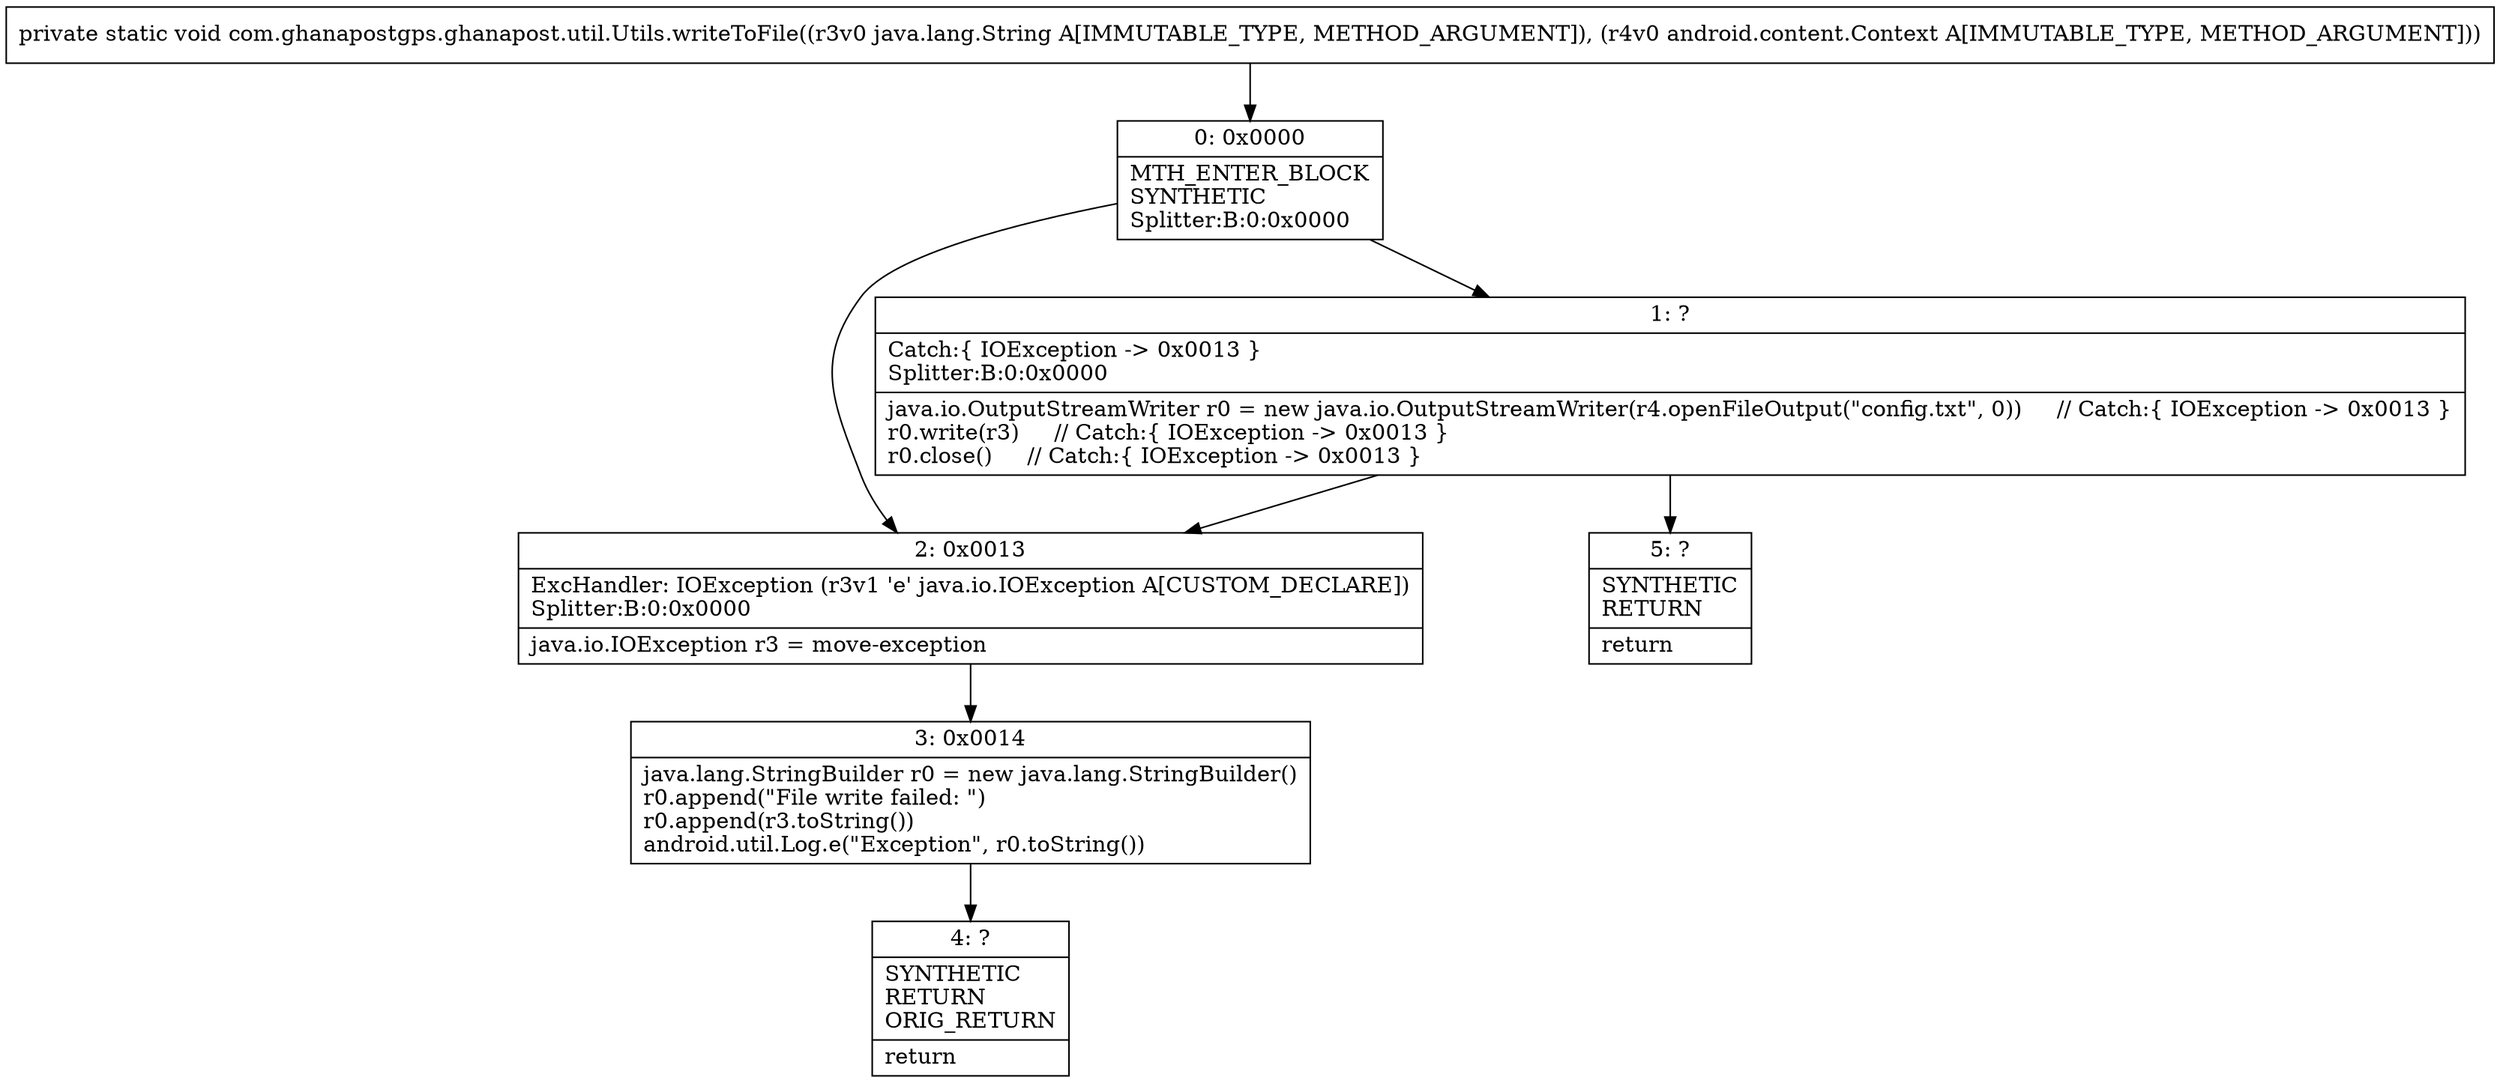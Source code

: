 digraph "CFG forcom.ghanapostgps.ghanapost.util.Utils.writeToFile(Ljava\/lang\/String;Landroid\/content\/Context;)V" {
Node_0 [shape=record,label="{0\:\ 0x0000|MTH_ENTER_BLOCK\lSYNTHETIC\lSplitter:B:0:0x0000\l}"];
Node_1 [shape=record,label="{1\:\ ?|Catch:\{ IOException \-\> 0x0013 \}\lSplitter:B:0:0x0000\l|java.io.OutputStreamWriter r0 = new java.io.OutputStreamWriter(r4.openFileOutput(\"config.txt\", 0))     \/\/ Catch:\{ IOException \-\> 0x0013 \}\lr0.write(r3)     \/\/ Catch:\{ IOException \-\> 0x0013 \}\lr0.close()     \/\/ Catch:\{ IOException \-\> 0x0013 \}\l}"];
Node_2 [shape=record,label="{2\:\ 0x0013|ExcHandler: IOException (r3v1 'e' java.io.IOException A[CUSTOM_DECLARE])\lSplitter:B:0:0x0000\l|java.io.IOException r3 = move\-exception\l}"];
Node_3 [shape=record,label="{3\:\ 0x0014|java.lang.StringBuilder r0 = new java.lang.StringBuilder()\lr0.append(\"File write failed: \")\lr0.append(r3.toString())\landroid.util.Log.e(\"Exception\", r0.toString())\l}"];
Node_4 [shape=record,label="{4\:\ ?|SYNTHETIC\lRETURN\lORIG_RETURN\l|return\l}"];
Node_5 [shape=record,label="{5\:\ ?|SYNTHETIC\lRETURN\l|return\l}"];
MethodNode[shape=record,label="{private static void com.ghanapostgps.ghanapost.util.Utils.writeToFile((r3v0 java.lang.String A[IMMUTABLE_TYPE, METHOD_ARGUMENT]), (r4v0 android.content.Context A[IMMUTABLE_TYPE, METHOD_ARGUMENT])) }"];
MethodNode -> Node_0;
Node_0 -> Node_1;
Node_0 -> Node_2;
Node_1 -> Node_2;
Node_1 -> Node_5;
Node_2 -> Node_3;
Node_3 -> Node_4;
}

